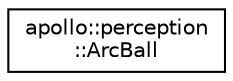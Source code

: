 digraph "Graphical Class Hierarchy"
{
  edge [fontname="Helvetica",fontsize="10",labelfontname="Helvetica",labelfontsize="10"];
  node [fontname="Helvetica",fontsize="10",shape=record];
  rankdir="LR";
  Node1 [label="apollo::perception\l::ArcBall",height=0.2,width=0.4,color="black", fillcolor="white", style="filled",URL="$classapollo_1_1perception_1_1ArcBall.html"];
}
